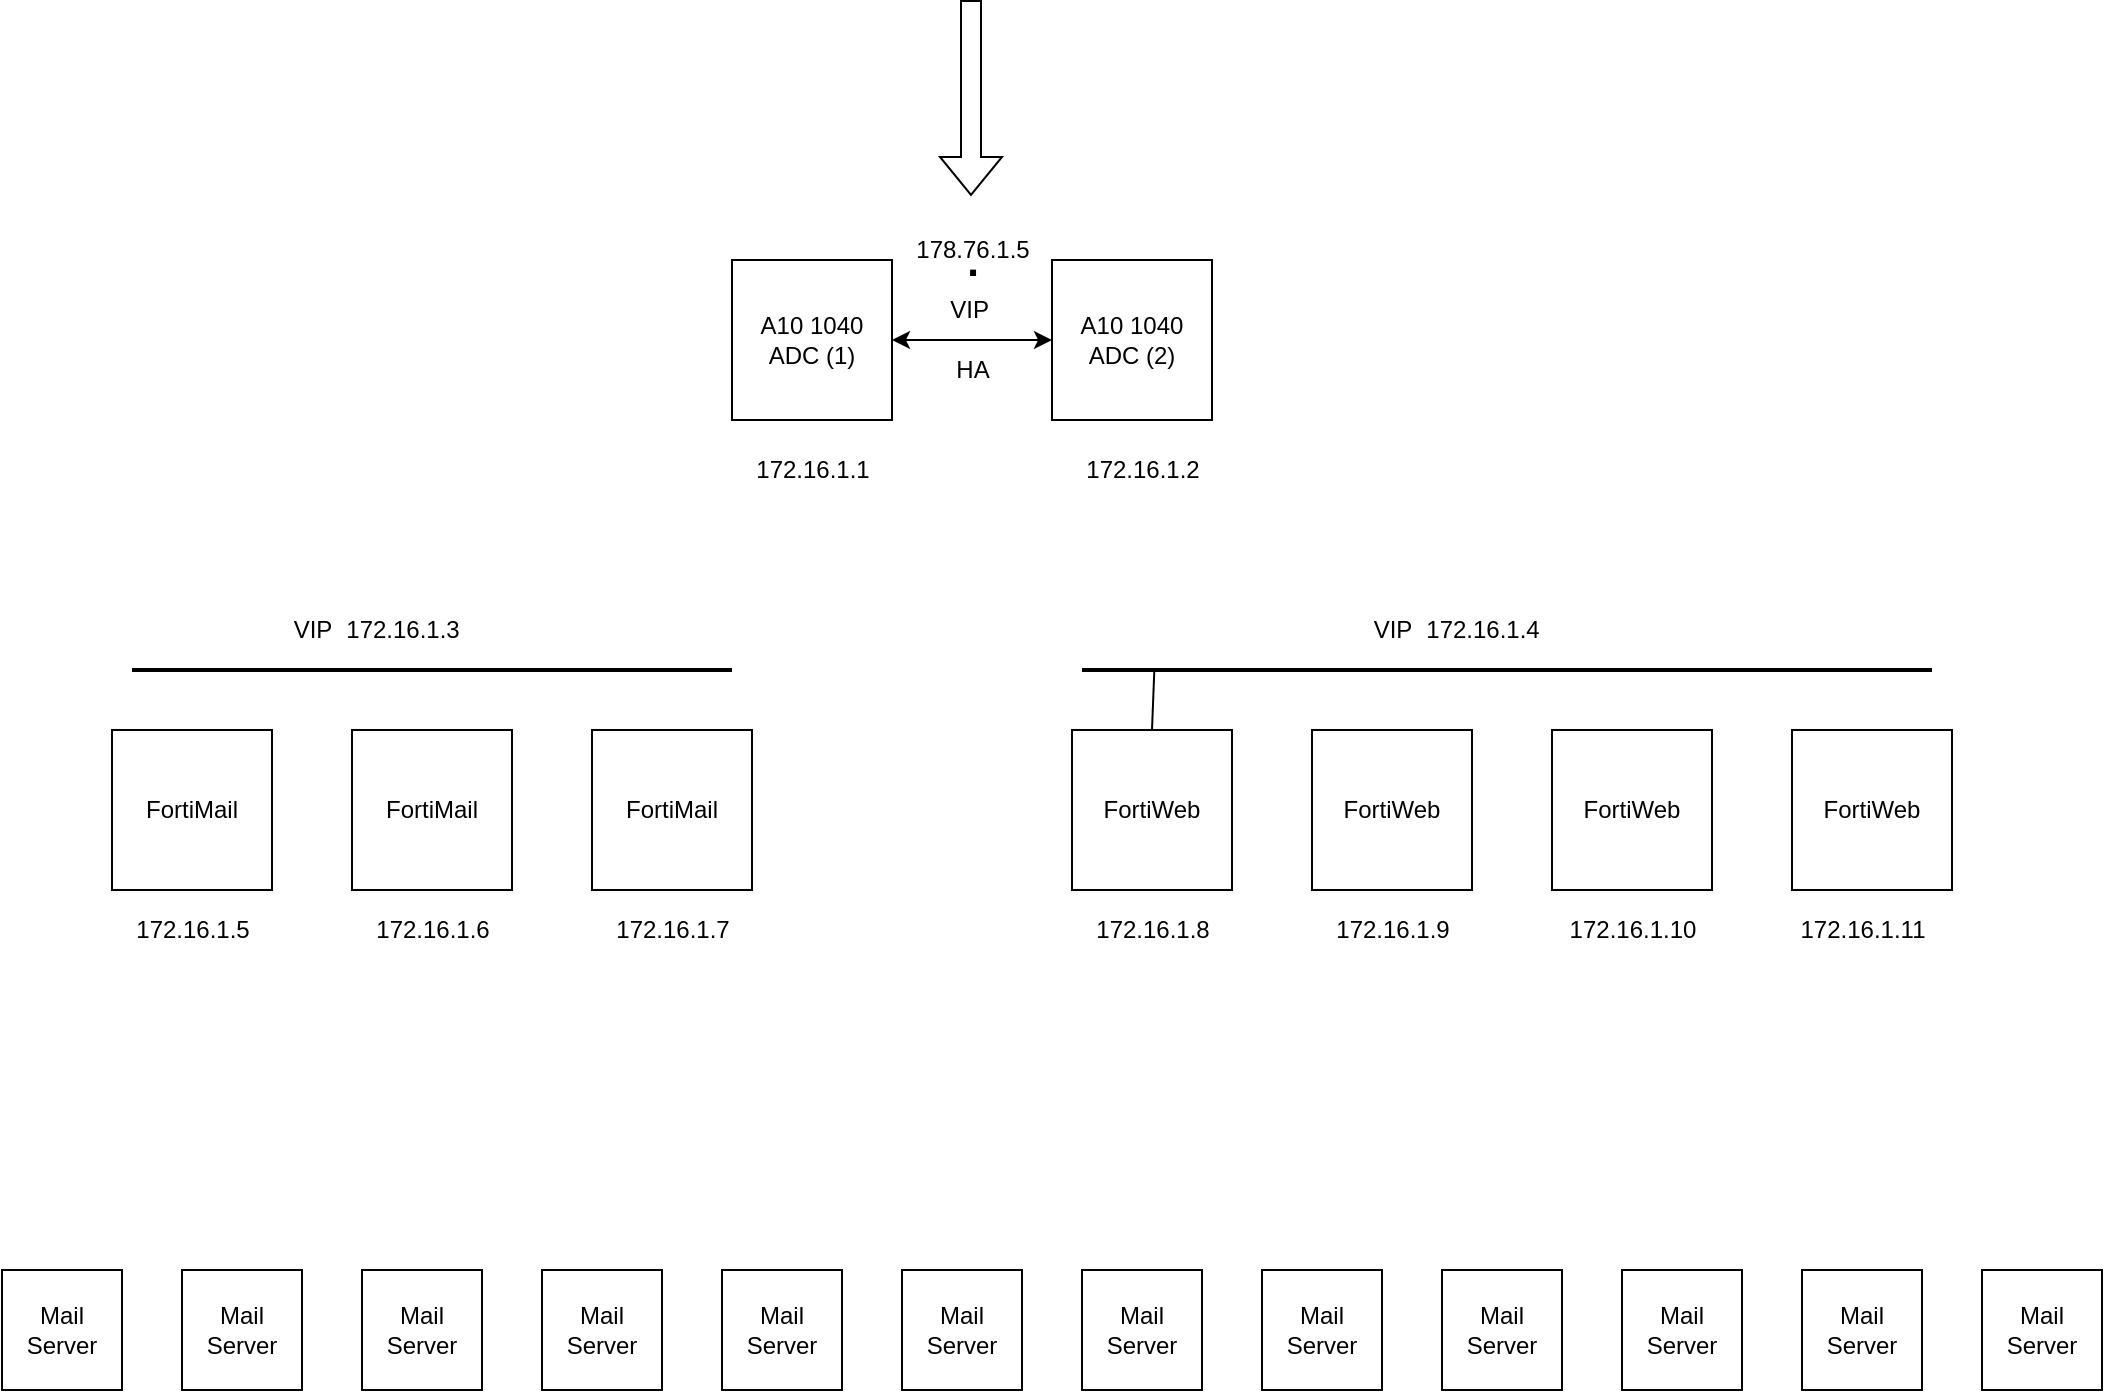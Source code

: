 <mxfile version="21.5.2" type="github">
  <diagram name="Page-1" id="822b0af5-4adb-64df-f703-e8dfc1f81529">
    <mxGraphModel dx="1434" dy="750" grid="1" gridSize="10" guides="1" tooltips="1" connect="1" arrows="1" fold="1" page="1" pageScale="1" pageWidth="1100" pageHeight="850" background="none" math="0" shadow="0">
      <root>
        <mxCell id="0" />
        <mxCell id="1" parent="0" />
        <mxCell id="eRxnyLezfXE1zsq6xe2w-1" value="FortiMail" style="whiteSpace=wrap;html=1;aspect=fixed;" vertex="1" parent="1">
          <mxGeometry x="80" y="425" width="80" height="80" as="geometry" />
        </mxCell>
        <mxCell id="eRxnyLezfXE1zsq6xe2w-2" value="FortiMail" style="whiteSpace=wrap;html=1;aspect=fixed;" vertex="1" parent="1">
          <mxGeometry x="200" y="425" width="80" height="80" as="geometry" />
        </mxCell>
        <mxCell id="eRxnyLezfXE1zsq6xe2w-3" value="FortiMail" style="whiteSpace=wrap;html=1;aspect=fixed;" vertex="1" parent="1">
          <mxGeometry x="320" y="425" width="80" height="80" as="geometry" />
        </mxCell>
        <mxCell id="eRxnyLezfXE1zsq6xe2w-4" value="FortiWeb" style="whiteSpace=wrap;html=1;aspect=fixed;" vertex="1" parent="1">
          <mxGeometry x="560" y="425" width="80" height="80" as="geometry" />
        </mxCell>
        <mxCell id="eRxnyLezfXE1zsq6xe2w-5" value="FortiWeb" style="whiteSpace=wrap;html=1;aspect=fixed;" vertex="1" parent="1">
          <mxGeometry x="680" y="425" width="80" height="80" as="geometry" />
        </mxCell>
        <mxCell id="eRxnyLezfXE1zsq6xe2w-6" value="FortiWeb" style="whiteSpace=wrap;html=1;aspect=fixed;" vertex="1" parent="1">
          <mxGeometry x="800" y="425" width="80" height="80" as="geometry" />
        </mxCell>
        <mxCell id="eRxnyLezfXE1zsq6xe2w-7" value="FortiWeb" style="whiteSpace=wrap;html=1;aspect=fixed;" vertex="1" parent="1">
          <mxGeometry x="920" y="425" width="80" height="80" as="geometry" />
        </mxCell>
        <mxCell id="eRxnyLezfXE1zsq6xe2w-8" value="A10 1040 ADC (1)" style="whiteSpace=wrap;html=1;aspect=fixed;" vertex="1" parent="1">
          <mxGeometry x="390" y="190" width="80" height="80" as="geometry" />
        </mxCell>
        <mxCell id="eRxnyLezfXE1zsq6xe2w-9" value="A10 1040 ADC (2)" style="whiteSpace=wrap;html=1;aspect=fixed;" vertex="1" parent="1">
          <mxGeometry x="550" y="190" width="80" height="80" as="geometry" />
        </mxCell>
        <mxCell id="eRxnyLezfXE1zsq6xe2w-11" value="" style="endArrow=classic;startArrow=classic;html=1;rounded=0;entryX=0;entryY=0.5;entryDx=0;entryDy=0;" edge="1" parent="1" target="eRxnyLezfXE1zsq6xe2w-9">
          <mxGeometry width="50" height="50" relative="1" as="geometry">
            <mxPoint x="470" y="230" as="sourcePoint" />
            <mxPoint x="520" y="180" as="targetPoint" />
          </mxGeometry>
        </mxCell>
        <mxCell id="eRxnyLezfXE1zsq6xe2w-12" value="VIP&amp;nbsp;" style="text;html=1;align=center;verticalAlign=middle;resizable=0;points=[];autosize=1;strokeColor=none;fillColor=none;" vertex="1" parent="1">
          <mxGeometry x="485" y="200" width="50" height="30" as="geometry" />
        </mxCell>
        <mxCell id="eRxnyLezfXE1zsq6xe2w-13" value="178.76.1.5" style="text;html=1;align=center;verticalAlign=middle;resizable=0;points=[];autosize=1;strokeColor=none;fillColor=none;" vertex="1" parent="1">
          <mxGeometry x="470" y="170" width="80" height="30" as="geometry" />
        </mxCell>
        <mxCell id="eRxnyLezfXE1zsq6xe2w-14" value="HA" style="text;html=1;align=center;verticalAlign=middle;resizable=0;points=[];autosize=1;strokeColor=none;fillColor=none;" vertex="1" parent="1">
          <mxGeometry x="490" y="230" width="40" height="30" as="geometry" />
        </mxCell>
        <mxCell id="eRxnyLezfXE1zsq6xe2w-30" value="Mail Server" style="whiteSpace=wrap;html=1;aspect=fixed;" vertex="1" parent="1">
          <mxGeometry x="25" y="695" width="60" height="60" as="geometry" />
        </mxCell>
        <mxCell id="eRxnyLezfXE1zsq6xe2w-31" value="Mail Server" style="whiteSpace=wrap;html=1;aspect=fixed;" vertex="1" parent="1">
          <mxGeometry x="115" y="695" width="60" height="60" as="geometry" />
        </mxCell>
        <mxCell id="eRxnyLezfXE1zsq6xe2w-32" value="Mail Server" style="whiteSpace=wrap;html=1;aspect=fixed;" vertex="1" parent="1">
          <mxGeometry x="205" y="695" width="60" height="60" as="geometry" />
        </mxCell>
        <mxCell id="eRxnyLezfXE1zsq6xe2w-33" value="Mail Server" style="whiteSpace=wrap;html=1;aspect=fixed;" vertex="1" parent="1">
          <mxGeometry x="295" y="695" width="60" height="60" as="geometry" />
        </mxCell>
        <mxCell id="eRxnyLezfXE1zsq6xe2w-34" value="Mail Server" style="whiteSpace=wrap;html=1;aspect=fixed;" vertex="1" parent="1">
          <mxGeometry x="385" y="695" width="60" height="60" as="geometry" />
        </mxCell>
        <mxCell id="eRxnyLezfXE1zsq6xe2w-35" value="Mail Server" style="whiteSpace=wrap;html=1;aspect=fixed;" vertex="1" parent="1">
          <mxGeometry x="475" y="695" width="60" height="60" as="geometry" />
        </mxCell>
        <mxCell id="eRxnyLezfXE1zsq6xe2w-36" value="Mail Server" style="whiteSpace=wrap;html=1;aspect=fixed;" vertex="1" parent="1">
          <mxGeometry x="565" y="695" width="60" height="60" as="geometry" />
        </mxCell>
        <mxCell id="eRxnyLezfXE1zsq6xe2w-37" value="Mail Server" style="whiteSpace=wrap;html=1;aspect=fixed;" vertex="1" parent="1">
          <mxGeometry x="655" y="695" width="60" height="60" as="geometry" />
        </mxCell>
        <mxCell id="eRxnyLezfXE1zsq6xe2w-38" value="Mail Server" style="whiteSpace=wrap;html=1;aspect=fixed;" vertex="1" parent="1">
          <mxGeometry x="745" y="695" width="60" height="60" as="geometry" />
        </mxCell>
        <mxCell id="eRxnyLezfXE1zsq6xe2w-39" value="Mail Server" style="whiteSpace=wrap;html=1;aspect=fixed;" vertex="1" parent="1">
          <mxGeometry x="835" y="695" width="60" height="60" as="geometry" />
        </mxCell>
        <mxCell id="eRxnyLezfXE1zsq6xe2w-40" value="Mail Server" style="whiteSpace=wrap;html=1;aspect=fixed;" vertex="1" parent="1">
          <mxGeometry x="925" y="695" width="60" height="60" as="geometry" />
        </mxCell>
        <mxCell id="eRxnyLezfXE1zsq6xe2w-41" value="Mail Server" style="whiteSpace=wrap;html=1;aspect=fixed;" vertex="1" parent="1">
          <mxGeometry x="1015" y="695" width="60" height="60" as="geometry" />
        </mxCell>
        <mxCell id="eRxnyLezfXE1zsq6xe2w-42" value="&lt;font style=&quot;font-size: 21px;&quot;&gt;&lt;b&gt;.&lt;/b&gt;&lt;/font&gt;" style="text;html=1;align=center;verticalAlign=middle;resizable=0;points=[];autosize=1;strokeColor=none;fillColor=none;" vertex="1" parent="1">
          <mxGeometry x="495" y="170" width="30" height="40" as="geometry" />
        </mxCell>
        <mxCell id="eRxnyLezfXE1zsq6xe2w-43" value="" style="shape=flexArrow;endArrow=classic;html=1;rounded=0;entryX=0.5;entryY=-0.05;entryDx=0;entryDy=0;entryPerimeter=0;" edge="1" parent="1">
          <mxGeometry width="50" height="50" relative="1" as="geometry">
            <mxPoint x="509.5" y="60" as="sourcePoint" />
            <mxPoint x="509.5" y="158" as="targetPoint" />
          </mxGeometry>
        </mxCell>
        <mxCell id="eRxnyLezfXE1zsq6xe2w-48" value="172.16.1.1" style="text;html=1;align=center;verticalAlign=middle;resizable=0;points=[];autosize=1;strokeColor=none;fillColor=none;" vertex="1" parent="1">
          <mxGeometry x="390" y="280" width="80" height="30" as="geometry" />
        </mxCell>
        <mxCell id="eRxnyLezfXE1zsq6xe2w-49" value="172.16.1.2" style="text;html=1;align=center;verticalAlign=middle;resizable=0;points=[];autosize=1;strokeColor=none;fillColor=none;" vertex="1" parent="1">
          <mxGeometry x="555" y="280" width="80" height="30" as="geometry" />
        </mxCell>
        <mxCell id="eRxnyLezfXE1zsq6xe2w-53" value="172.16.1.8" style="text;html=1;align=center;verticalAlign=middle;resizable=0;points=[];autosize=1;strokeColor=none;fillColor=none;" vertex="1" parent="1">
          <mxGeometry x="560" y="510" width="80" height="30" as="geometry" />
        </mxCell>
        <mxCell id="eRxnyLezfXE1zsq6xe2w-54" value="172.16.1.9" style="text;html=1;align=center;verticalAlign=middle;resizable=0;points=[];autosize=1;strokeColor=none;fillColor=none;" vertex="1" parent="1">
          <mxGeometry x="680" y="510" width="80" height="30" as="geometry" />
        </mxCell>
        <mxCell id="eRxnyLezfXE1zsq6xe2w-55" value="172.16.1.10" style="text;html=1;align=center;verticalAlign=middle;resizable=0;points=[];autosize=1;strokeColor=none;fillColor=none;" vertex="1" parent="1">
          <mxGeometry x="795" y="510" width="90" height="30" as="geometry" />
        </mxCell>
        <mxCell id="eRxnyLezfXE1zsq6xe2w-56" value="172.16.1.11" style="text;html=1;align=center;verticalAlign=middle;resizable=0;points=[];autosize=1;strokeColor=none;fillColor=none;" vertex="1" parent="1">
          <mxGeometry x="910" y="510" width="90" height="30" as="geometry" />
        </mxCell>
        <mxCell id="eRxnyLezfXE1zsq6xe2w-61" value="" style="line;strokeWidth=2;html=1;" vertex="1" parent="1">
          <mxGeometry x="90" y="390" width="300" height="10" as="geometry" />
        </mxCell>
        <mxCell id="eRxnyLezfXE1zsq6xe2w-62" value="172.16.1.3" style="text;html=1;align=center;verticalAlign=middle;resizable=0;points=[];autosize=1;strokeColor=none;fillColor=none;" vertex="1" parent="1">
          <mxGeometry x="185" y="360" width="80" height="30" as="geometry" />
        </mxCell>
        <mxCell id="eRxnyLezfXE1zsq6xe2w-63" value="" style="line;strokeWidth=2;html=1;" vertex="1" parent="1">
          <mxGeometry x="565" y="390" width="425" height="10" as="geometry" />
        </mxCell>
        <mxCell id="eRxnyLezfXE1zsq6xe2w-64" value="172.16.1.4" style="text;html=1;align=center;verticalAlign=middle;resizable=0;points=[];autosize=1;strokeColor=none;fillColor=none;" vertex="1" parent="1">
          <mxGeometry x="725" y="360" width="80" height="30" as="geometry" />
        </mxCell>
        <mxCell id="eRxnyLezfXE1zsq6xe2w-65" value="172.16.1.5" style="text;html=1;align=center;verticalAlign=middle;resizable=0;points=[];autosize=1;strokeColor=none;fillColor=none;" vertex="1" parent="1">
          <mxGeometry x="80" y="510" width="80" height="30" as="geometry" />
        </mxCell>
        <mxCell id="eRxnyLezfXE1zsq6xe2w-66" value="172.16.1.6" style="text;html=1;align=center;verticalAlign=middle;resizable=0;points=[];autosize=1;strokeColor=none;fillColor=none;" vertex="1" parent="1">
          <mxGeometry x="200" y="510" width="80" height="30" as="geometry" />
        </mxCell>
        <mxCell id="eRxnyLezfXE1zsq6xe2w-67" value="172.16.1.7" style="text;html=1;align=center;verticalAlign=middle;resizable=0;points=[];autosize=1;strokeColor=none;fillColor=none;" vertex="1" parent="1">
          <mxGeometry x="320" y="510" width="80" height="30" as="geometry" />
        </mxCell>
        <mxCell id="eRxnyLezfXE1zsq6xe2w-69" value="VIP" style="text;html=1;align=center;verticalAlign=middle;resizable=0;points=[];autosize=1;strokeColor=none;fillColor=none;" vertex="1" parent="1">
          <mxGeometry x="160" y="360" width="40" height="30" as="geometry" />
        </mxCell>
        <mxCell id="eRxnyLezfXE1zsq6xe2w-70" value="VIP" style="text;html=1;align=center;verticalAlign=middle;resizable=0;points=[];autosize=1;strokeColor=none;fillColor=none;" vertex="1" parent="1">
          <mxGeometry x="700" y="360" width="40" height="30" as="geometry" />
        </mxCell>
        <mxCell id="eRxnyLezfXE1zsq6xe2w-72" value="" style="endArrow=none;html=1;rounded=0;entryX=0.085;entryY=0.6;entryDx=0;entryDy=0;entryPerimeter=0;exitX=0.5;exitY=0;exitDx=0;exitDy=0;" edge="1" parent="1" source="eRxnyLezfXE1zsq6xe2w-4" target="eRxnyLezfXE1zsq6xe2w-63">
          <mxGeometry width="50" height="50" relative="1" as="geometry">
            <mxPoint x="550" y="440" as="sourcePoint" />
            <mxPoint x="600" y="390" as="targetPoint" />
          </mxGeometry>
        </mxCell>
      </root>
    </mxGraphModel>
  </diagram>
</mxfile>
